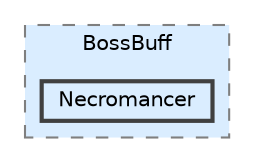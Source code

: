 digraph "Q:/IdleWave/Projet/Assets/Scripts/RogueGenesia/Survival/Buff/BossBuff/Necromancer"
{
 // LATEX_PDF_SIZE
  bgcolor="transparent";
  edge [fontname=Helvetica,fontsize=10,labelfontname=Helvetica,labelfontsize=10];
  node [fontname=Helvetica,fontsize=10,shape=box,height=0.2,width=0.4];
  compound=true
  subgraph clusterdir_aa640e35ea870c01b882cd36cf84f810 {
    graph [ bgcolor="#daedff", pencolor="grey50", label="BossBuff", fontname=Helvetica,fontsize=10 style="filled,dashed", URL="dir_aa640e35ea870c01b882cd36cf84f810.html",tooltip=""]
  dir_e80dde3c0bd62085a563bc00e6ffdb0e [label="Necromancer", fillcolor="#daedff", color="grey25", style="filled,bold", URL="dir_e80dde3c0bd62085a563bc00e6ffdb0e.html",tooltip=""];
  }
}
